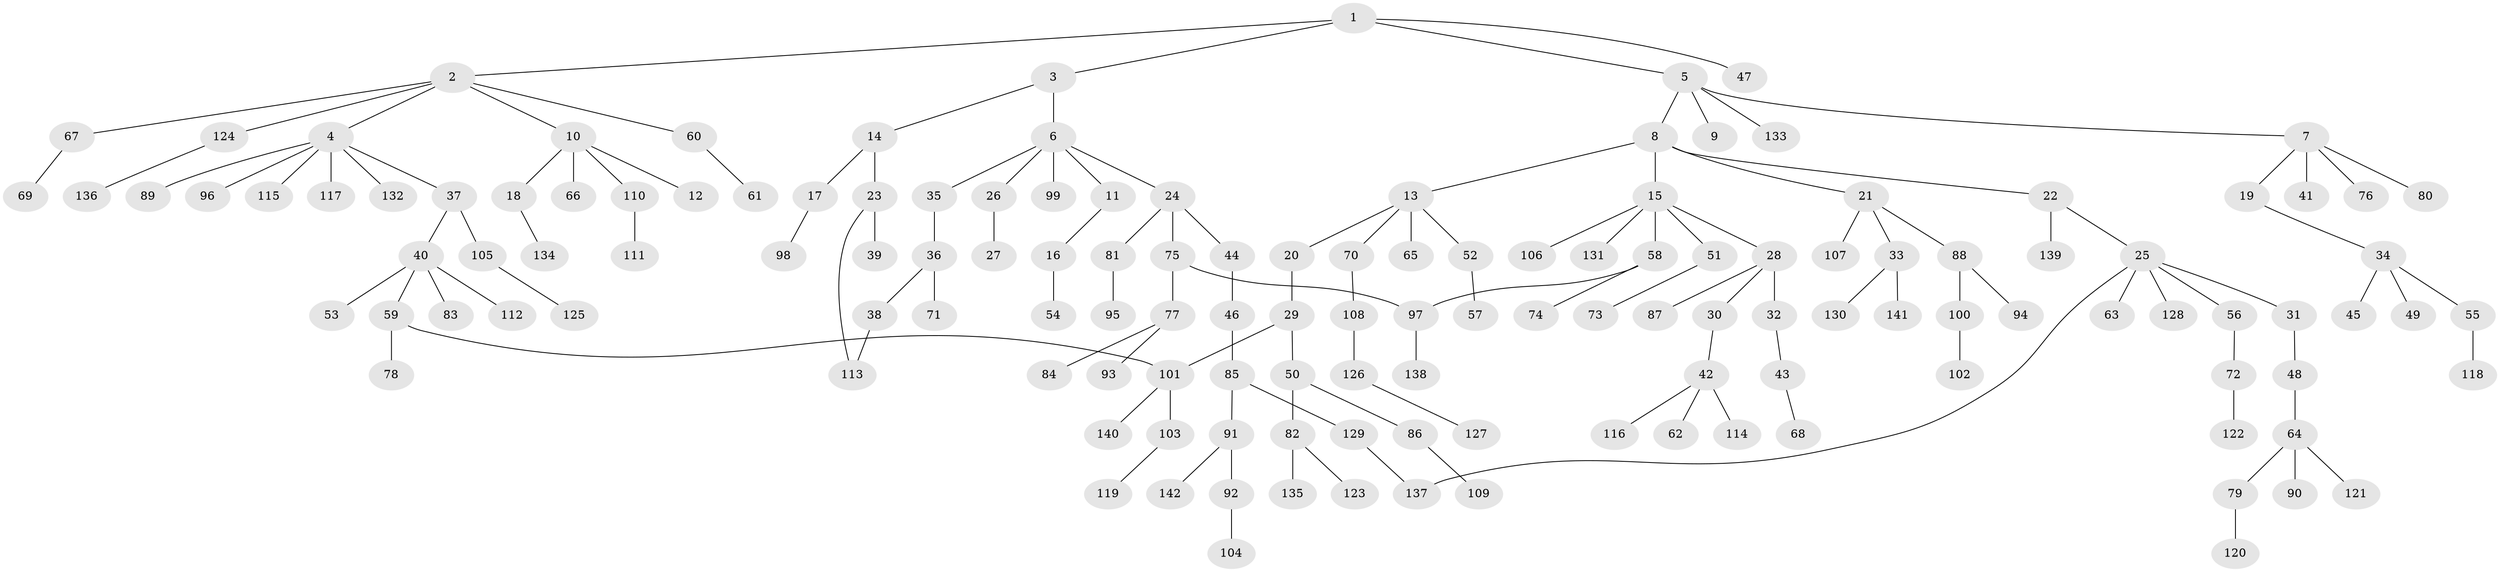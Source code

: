 // Generated by graph-tools (version 1.1) at 2025/13/03/09/25 04:13:15]
// undirected, 142 vertices, 145 edges
graph export_dot {
graph [start="1"]
  node [color=gray90,style=filled];
  1;
  2;
  3;
  4;
  5;
  6;
  7;
  8;
  9;
  10;
  11;
  12;
  13;
  14;
  15;
  16;
  17;
  18;
  19;
  20;
  21;
  22;
  23;
  24;
  25;
  26;
  27;
  28;
  29;
  30;
  31;
  32;
  33;
  34;
  35;
  36;
  37;
  38;
  39;
  40;
  41;
  42;
  43;
  44;
  45;
  46;
  47;
  48;
  49;
  50;
  51;
  52;
  53;
  54;
  55;
  56;
  57;
  58;
  59;
  60;
  61;
  62;
  63;
  64;
  65;
  66;
  67;
  68;
  69;
  70;
  71;
  72;
  73;
  74;
  75;
  76;
  77;
  78;
  79;
  80;
  81;
  82;
  83;
  84;
  85;
  86;
  87;
  88;
  89;
  90;
  91;
  92;
  93;
  94;
  95;
  96;
  97;
  98;
  99;
  100;
  101;
  102;
  103;
  104;
  105;
  106;
  107;
  108;
  109;
  110;
  111;
  112;
  113;
  114;
  115;
  116;
  117;
  118;
  119;
  120;
  121;
  122;
  123;
  124;
  125;
  126;
  127;
  128;
  129;
  130;
  131;
  132;
  133;
  134;
  135;
  136;
  137;
  138;
  139;
  140;
  141;
  142;
  1 -- 2;
  1 -- 3;
  1 -- 5;
  1 -- 47;
  2 -- 4;
  2 -- 10;
  2 -- 60;
  2 -- 67;
  2 -- 124;
  3 -- 6;
  3 -- 14;
  4 -- 37;
  4 -- 89;
  4 -- 96;
  4 -- 115;
  4 -- 117;
  4 -- 132;
  5 -- 7;
  5 -- 8;
  5 -- 9;
  5 -- 133;
  6 -- 11;
  6 -- 24;
  6 -- 26;
  6 -- 35;
  6 -- 99;
  7 -- 19;
  7 -- 41;
  7 -- 76;
  7 -- 80;
  8 -- 13;
  8 -- 15;
  8 -- 21;
  8 -- 22;
  10 -- 12;
  10 -- 18;
  10 -- 66;
  10 -- 110;
  11 -- 16;
  13 -- 20;
  13 -- 52;
  13 -- 65;
  13 -- 70;
  14 -- 17;
  14 -- 23;
  15 -- 28;
  15 -- 51;
  15 -- 58;
  15 -- 106;
  15 -- 131;
  16 -- 54;
  17 -- 98;
  18 -- 134;
  19 -- 34;
  20 -- 29;
  21 -- 33;
  21 -- 88;
  21 -- 107;
  22 -- 25;
  22 -- 139;
  23 -- 39;
  23 -- 113;
  24 -- 44;
  24 -- 75;
  24 -- 81;
  25 -- 31;
  25 -- 56;
  25 -- 63;
  25 -- 128;
  25 -- 137;
  26 -- 27;
  28 -- 30;
  28 -- 32;
  28 -- 87;
  29 -- 50;
  29 -- 101;
  30 -- 42;
  31 -- 48;
  32 -- 43;
  33 -- 130;
  33 -- 141;
  34 -- 45;
  34 -- 49;
  34 -- 55;
  35 -- 36;
  36 -- 38;
  36 -- 71;
  37 -- 40;
  37 -- 105;
  38 -- 113;
  40 -- 53;
  40 -- 59;
  40 -- 83;
  40 -- 112;
  42 -- 62;
  42 -- 114;
  42 -- 116;
  43 -- 68;
  44 -- 46;
  46 -- 85;
  48 -- 64;
  50 -- 82;
  50 -- 86;
  51 -- 73;
  52 -- 57;
  55 -- 118;
  56 -- 72;
  58 -- 74;
  58 -- 97;
  59 -- 78;
  59 -- 101;
  60 -- 61;
  64 -- 79;
  64 -- 90;
  64 -- 121;
  67 -- 69;
  70 -- 108;
  72 -- 122;
  75 -- 77;
  75 -- 97;
  77 -- 84;
  77 -- 93;
  79 -- 120;
  81 -- 95;
  82 -- 123;
  82 -- 135;
  85 -- 91;
  85 -- 129;
  86 -- 109;
  88 -- 94;
  88 -- 100;
  91 -- 92;
  91 -- 142;
  92 -- 104;
  97 -- 138;
  100 -- 102;
  101 -- 103;
  101 -- 140;
  103 -- 119;
  105 -- 125;
  108 -- 126;
  110 -- 111;
  124 -- 136;
  126 -- 127;
  129 -- 137;
}
